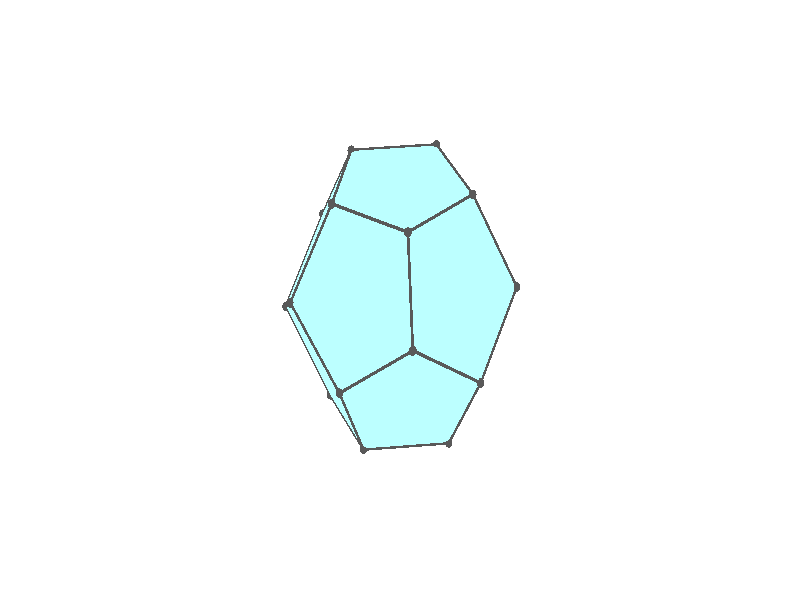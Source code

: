 #version 3.7;
global_settings{assumed_gamma 1.0}
camera{perspective location <18.750000000000000000000000, 10.825317547305481014063844, 12.499999999999996447286321> right <0.133333333333333331482962, -0.230940107675850353485814, -0.000000000000000000000000> up <-0.064951905283832905846353, -0.037499999999999998612221, 0.129903810567665811692706> direction <0.750000000000000111022302, 0.433012701892219298294151, 0.499999999999999944488849> sky <-0.433012701892219298294151, -0.249999999999999944488849, 0.866025403784438707610605> look_at <18.000000000000000000000000, 10.392304845413262270881205, 11.999999999999996447286321>}
light_source{<18.750000000000000000000000, 10.825317547305481014063844, 12.499999999999996447286321> rgb<1.0,1.0,1.0>}
background{rgb<1,1,1>}
union{union{object{union{sphere{<0.187592474085079868872938, 0.577350269189625620036566, -0.770805869563995438298321>,0.029999999999999998889777}sphere{<-0.491123473188422809965203, 0.356822089773089878850243, -0.770805869563995438298321>,0.029999999999999998889777}sphere{<-0.491123473188422865476355, -0.356822089773089767827940, -0.770805869563995438298321>,0.029999999999999998889777}sphere{<0.187592474085079730095060, -0.577350269189625620036566, -0.770805869563995438298321>,0.029999999999999998889777}sphere{<0.607061998206686048717984, -0.000000000000000148687307, -0.770805869563995438298321>,0.029999999999999998889777}} pigment{rgb<0.1,0.1,0.1>}}object{union{cylinder{<0.187592474085079868872938, 0.577350269189625620036566, -0.770805869563995438298321>,<-0.491123473188422809965203, 0.356822089773089878850243, -0.770805869563995438298321>,0.010000000000000000208167}cylinder{<-0.491123473188422809965203, 0.356822089773089878850243, -0.770805869563995438298321>,<-0.491123473188422865476355, -0.356822089773089767827940, -0.770805869563995438298321>,0.010000000000000000208167}cylinder{<-0.491123473188422865476355, -0.356822089773089767827940, -0.770805869563995438298321>,<0.187592474085079730095060, -0.577350269189625620036566, -0.770805869563995438298321>,0.010000000000000000208167}cylinder{<0.187592474085079730095060, -0.577350269189625620036566, -0.770805869563995438298321>,<0.607061998206686048717984, -0.000000000000000148687307, -0.770805869563995438298321>,0.010000000000000000208167}cylinder{<0.607061998206686048717984, -0.000000000000000148687307, -0.770805869563995438298321>,<0.187592474085079868872938, 0.577350269189625620036566, -0.770805869563995438298321>,0.010000000000000000208167}} pigment{rgb<0.1,0.1,0.1>}}object{polygon{5.000000000000000000000000,<0.187592474085079868872938, 0.577350269189625620036566, -0.770805869563995438298321>,<-0.491123473188422809965203, 0.356822089773089878850243, -0.770805869563995438298321>,<-0.491123473188422865476355, -0.356822089773089767827940, -0.770805869563995438298321>,<0.187592474085079730095060, -0.577350269189625620036566, -0.770805869563995438298321>,<0.607061998206686048717984, -0.000000000000000148687307, -0.770805869563995438298321>} pigment{rgbft<0.5,1.0,1.0,0.1,0.1>}}}union{object{union{sphere{<0.982450799445751643546032, -0.000148107924024726278489, -0.163869924864326166336070>,0.029999999999999998889777}sphere{<0.794984313485966875845179, -0.577589912844700736904713, 0.211237117954095998673125>,0.029999999999999998889777}sphere{<0.303734852172249103485768, -0.934320466886740086387420, -0.163869924864326194091646>,0.029999999999999998889777}sphere{<0.187592474085079785606212, -0.577350269189625731058868, -0.770805869563995438298321>,0.029999999999999998889777}sphere{<0.607061998206685826673379, -0.000000000000000138777878, -0.770805869563995438298321>,0.029999999999999998889777}} pigment{rgb<0.1,0.1,0.1>}}object{union{cylinder{<0.982450799445751643546032, -0.000148107924024726278489, -0.163869924864326166336070>,<0.794984313485966875845179, -0.577589912844700736904713, 0.211237117954095998673125>,0.010000000000000000208167}cylinder{<0.794984313485966875845179, -0.577589912844700736904713, 0.211237117954095998673125>,<0.303734852172249103485768, -0.934320466886740086387420, -0.163869924864326194091646>,0.010000000000000000208167}cylinder{<0.303734852172249103485768, -0.934320466886740086387420, -0.163869924864326194091646>,<0.187592474085079785606212, -0.577350269189625731058868, -0.770805869563995438298321>,0.010000000000000000208167}cylinder{<0.187592474085079785606212, -0.577350269189625731058868, -0.770805869563995438298321>,<0.607061998206685826673379, -0.000000000000000138777878, -0.770805869563995438298321>,0.010000000000000000208167}cylinder{<0.607061998206685826673379, -0.000000000000000138777878, -0.770805869563995438298321>,<0.982450799445751643546032, -0.000148107924024726278489, -0.163869924864326166336070>,0.010000000000000000208167}} pigment{rgb<0.1,0.1,0.1>}}object{polygon{5.000000000000000000000000,<0.982450799445751643546032, -0.000148107924024726278489, -0.163869924864326166336070>,<0.794984313485966875845179, -0.577589912844700736904713, 0.211237117954095998673125>,<0.303734852172249103485768, -0.934320466886740086387420, -0.163869924864326194091646>,<0.187592474085079785606212, -0.577350269189625731058868, -0.770805869563995438298321>,<0.607061998206685826673379, -0.000000000000000138777878, -0.770805869563995438298321>} pigment{rgbft<0.5,1.0,1.0,0.1,0.1>}}}union{object{union{sphere{<0.982450799445751532523730, -0.000148107924024809545216, -0.163869924864326221847222>,0.029999999999999998889777}sphere{<0.794984313485966875845179, -0.577589912844700625882410, 0.211237117954095970917550>,0.029999999999999998889777}sphere{<0.491909280610948684842043, -0.357209940822276250660394, 0.818580684133356495379985>,0.029999999999999998889777}sphere{<0.492065095112480532790755, 0.356434177248008632332699, 0.818832608062288747063917>,0.029999999999999998889777}sphere{<0.795236426645385408029654, 0.577110526064463558171269, 0.211644739433687417706764>,0.029999999999999998889777}} pigment{rgb<0.1,0.1,0.1>}}object{union{cylinder{<0.982450799445751532523730, -0.000148107924024809545216, -0.163869924864326221847222>,<0.794984313485966875845179, -0.577589912844700625882410, 0.211237117954095970917550>,0.010000000000000000208167}cylinder{<0.794984313485966875845179, -0.577589912844700625882410, 0.211237117954095970917550>,<0.491909280610948684842043, -0.357209940822276250660394, 0.818580684133356495379985>,0.010000000000000000208167}cylinder{<0.491909280610948684842043, -0.357209940822276250660394, 0.818580684133356495379985>,<0.492065095112480532790755, 0.356434177248008632332699, 0.818832608062288747063917>,0.010000000000000000208167}cylinder{<0.492065095112480532790755, 0.356434177248008632332699, 0.818832608062288747063917>,<0.795236426645385408029654, 0.577110526064463558171269, 0.211644739433687417706764>,0.010000000000000000208167}cylinder{<0.795236426645385408029654, 0.577110526064463558171269, 0.211644739433687417706764>,<0.982450799445751532523730, -0.000148107924024809545216, -0.163869924864326221847222>,0.010000000000000000208167}} pigment{rgb<0.1,0.1,0.1>}}object{polygon{5.000000000000000000000000,<0.982450799445751532523730, -0.000148107924024809545216, -0.163869924864326221847222>,<0.794984313485966875845179, -0.577589912844700625882410, 0.211237117954095970917550>,<0.491909280610948684842043, -0.357209940822276250660394, 0.818580684133356495379985>,<0.492065095112480532790755, 0.356434177248008632332699, 0.818832608062288747063917>,<0.795236426645385408029654, 0.577110526064463558171269, 0.211644739433687417706764>} pigment{rgbft<0.5,1.0,1.0,0.1,0.1>}}}union{object{union{sphere{<0.491735169303969765763895, -0.357449584477351367528541, 0.818580684133356384357683>,0.029999999999999998889777}sphere{<0.794984313485966542778272, -0.577589912844700625882410, 0.211237117954095887650823>,0.029999999999999998889777}sphere{<0.303734852172249103485768, -0.934320466886739975365117, -0.163869924864326166336070>,0.029999999999999998889777}sphere{<-0.303123156056701703597867, -0.934651745742952178019891, 0.211644739433687334440037>,0.029999999999999998889777}sphere{<-0.186932570173539203128854, -0.578125933293806237855961, 0.818832608062288413997010>,0.029999999999999998889777}} pigment{rgb<0.1,0.1,0.1>}}object{union{cylinder{<0.491735169303969765763895, -0.357449584477351367528541, 0.818580684133356384357683>,<0.794984313485966542778272, -0.577589912844700625882410, 0.211237117954095887650823>,0.010000000000000000208167}cylinder{<0.794984313485966542778272, -0.577589912844700625882410, 0.211237117954095887650823>,<0.303734852172249103485768, -0.934320466886739975365117, -0.163869924864326166336070>,0.010000000000000000208167}cylinder{<0.303734852172249103485768, -0.934320466886739975365117, -0.163869924864326166336070>,<-0.303123156056701703597867, -0.934651745742952178019891, 0.211644739433687334440037>,0.010000000000000000208167}cylinder{<-0.303123156056701703597867, -0.934651745742952178019891, 0.211644739433687334440037>,<-0.186932570173539203128854, -0.578125933293806237855961, 0.818832608062288413997010>,0.010000000000000000208167}cylinder{<-0.186932570173539203128854, -0.578125933293806237855961, 0.818832608062288413997010>,<0.491735169303969765763895, -0.357449584477351367528541, 0.818580684133356384357683>,0.010000000000000000208167}} pigment{rgb<0.1,0.1,0.1>}}object{polygon{5.000000000000000000000000,<0.491735169303969765763895, -0.357449584477351367528541, 0.818580684133356384357683>,<0.794984313485966542778272, -0.577589912844700625882410, 0.211237117954095887650823>,<0.303734852172249103485768, -0.934320466886739975365117, -0.163869924864326166336070>,<-0.303123156056701703597867, -0.934651745742952178019891, 0.211644739433687334440037>,<-0.186932570173539203128854, -0.578125933293806237855961, 0.818832608062288413997010>} pigment{rgbft<0.5,1.0,1.0,0.1,0.1>}}}union{object{union{sphere{<-0.794576522733844603507691, -0.577886190168644509057572, -0.163618000935393748118685>,0.029999999999999998889777}sphere{<-0.303278970558233496035427, -0.934651684267057691890557, 0.211392815504755582356466>,0.029999999999999998889777}sphere{<0.303734852172249047974617, -0.934320466886739864342815, -0.163869924864326221847222>,0.029999999999999998889777}sphere{<0.187592474085079757850636, -0.577350269189625620036566, -0.770805869563995327276018>,0.029999999999999998889777}sphere{<-0.491201285837514434184925, -0.357061771422357399075054, -0.770650172013335632570374>,0.029999999999999998889777}} pigment{rgb<0.1,0.1,0.1>}}object{union{cylinder{<-0.794576522733844603507691, -0.577886190168644509057572, -0.163618000935393748118685>,<-0.303278970558233496035427, -0.934651684267057691890557, 0.211392815504755582356466>,0.010000000000000000208167}cylinder{<-0.303278970558233496035427, -0.934651684267057691890557, 0.211392815504755582356466>,<0.303734852172249047974617, -0.934320466886739864342815, -0.163869924864326221847222>,0.010000000000000000208167}cylinder{<0.303734852172249047974617, -0.934320466886739864342815, -0.163869924864326221847222>,<0.187592474085079757850636, -0.577350269189625620036566, -0.770805869563995327276018>,0.010000000000000000208167}cylinder{<0.187592474085079757850636, -0.577350269189625620036566, -0.770805869563995327276018>,<-0.491201285837514434184925, -0.357061771422357399075054, -0.770650172013335632570374>,0.010000000000000000208167}cylinder{<-0.491201285837514434184925, -0.357061771422357399075054, -0.770650172013335632570374>,<-0.794576522733844603507691, -0.577886190168644509057572, -0.163618000935393748118685>,0.010000000000000000208167}} pigment{rgb<0.1,0.1,0.1>}}object{polygon{5.000000000000000000000000,<-0.794576522733844603507691, -0.577886190168644509057572, -0.163618000935393748118685>,<-0.303278970558233496035427, -0.934651684267057691890557, 0.211392815504755582356466>,<0.303734852172249047974617, -0.934320466886739864342815, -0.163869924864326221847222>,<0.187592474085079757850636, -0.577350269189625620036566, -0.770805869563995327276018>,<-0.491201285837514434184925, -0.357061771422357399075054, -0.770650172013335632570374>} pigment{rgbft<0.5,1.0,1.0,0.1,0.1>}}}union{object{union{sphere{<0.982450799445751421501427, -0.000148107924024726251384, -0.163869924864326194091646>,0.029999999999999998889777}sphere{<0.795188218849392280951349, 0.577258695464382687312366, 0.211392815504755221533983>,0.029999999999999998889777}sphere{<0.304064777980759926023779, 0.934263833217871098035801, -0.163618000935394358741348>,0.029999999999999998889777}sphere{<0.187796379448505301734684, 0.577498339119457693158211, -0.770650172013335965637282>,0.029999999999999998889777}sphere{<0.607061998206685715651076, -0.000000000000000138730444, -0.770805869563995327276018>,0.029999999999999998889777}} pigment{rgb<0.1,0.1,0.1>}}object{union{cylinder{<0.982450799445751421501427, -0.000148107924024726251384, -0.163869924864326194091646>,<0.795188218849392280951349, 0.577258695464382687312366, 0.211392815504755221533983>,0.010000000000000000208167}cylinder{<0.795188218849392280951349, 0.577258695464382687312366, 0.211392815504755221533983>,<0.304064777980759926023779, 0.934263833217871098035801, -0.163618000935394358741348>,0.010000000000000000208167}cylinder{<0.304064777980759926023779, 0.934263833217871098035801, -0.163618000935394358741348>,<0.187796379448505301734684, 0.577498339119457693158211, -0.770650172013335965637282>,0.010000000000000000208167}cylinder{<0.187796379448505301734684, 0.577498339119457693158211, -0.770650172013335965637282>,<0.607061998206685715651076, -0.000000000000000138730444, -0.770805869563995327276018>,0.010000000000000000208167}cylinder{<0.607061998206685715651076, -0.000000000000000138730444, -0.770805869563995327276018>,<0.982450799445751421501427, -0.000148107924024726251384, -0.163869924864326194091646>,0.010000000000000000208167}} pigment{rgb<0.1,0.1,0.1>}}object{polygon{5.000000000000000000000000,<0.982450799445751421501427, -0.000148107924024726251384, -0.163869924864326194091646>,<0.795188218849392280951349, 0.577258695464382687312366, 0.211392815504755221533983>,<0.304064777980759926023779, 0.934263833217871098035801, -0.163618000935394358741348>,<0.187796379448505301734684, 0.577498339119457693158211, -0.770650172013335965637282>,<0.607061998206685715651076, -0.000000000000000138730444, -0.770805869563995327276018>} pigment{rgbft<0.5,1.0,1.0,0.1,0.1>}}}union{object{union{sphere{<-0.794906448542355481556854, 0.577350269189625731058868, -0.163869924864326388380675>,0.029999999999999998889777}sphere{<-0.491123473188422754454052, 0.356822089773089878850243, -0.770805869563995327276018>,0.029999999999999998889777}sphere{<-0.491123473188422865476355, -0.356822089773089767827940, -0.770805869563995327276018>,0.029999999999999998889777}sphere{<-0.794906448542355592579156, -0.577350269189625509014263, -0.163869924864326388380675>,0.029999999999999998889777}sphere{<-0.982654652514657667161657, 0.000000000000000006851339, 0.211237117954095665606218>,0.029999999999999998889777}} pigment{rgb<0.1,0.1,0.1>}}object{union{cylinder{<-0.794906448542355481556854, 0.577350269189625731058868, -0.163869924864326388380675>,<-0.491123473188422754454052, 0.356822089773089878850243, -0.770805869563995327276018>,0.010000000000000000208167}cylinder{<-0.491123473188422754454052, 0.356822089773089878850243, -0.770805869563995327276018>,<-0.491123473188422865476355, -0.356822089773089767827940, -0.770805869563995327276018>,0.010000000000000000208167}cylinder{<-0.491123473188422865476355, -0.356822089773089767827940, -0.770805869563995327276018>,<-0.794906448542355592579156, -0.577350269189625509014263, -0.163869924864326388380675>,0.010000000000000000208167}cylinder{<-0.794906448542355592579156, -0.577350269189625509014263, -0.163869924864326388380675>,<-0.982654652514657667161657, 0.000000000000000006851339, 0.211237117954095665606218>,0.010000000000000000208167}cylinder{<-0.982654652514657667161657, 0.000000000000000006851339, 0.211237117954095665606218>,<-0.794906448542355481556854, 0.577350269189625731058868, -0.163869924864326388380675>,0.010000000000000000208167}} pigment{rgb<0.1,0.1,0.1>}}object{polygon{5.000000000000000000000000,<-0.794906448542355481556854, 0.577350269189625731058868, -0.163869924864326388380675>,<-0.491123473188422754454052, 0.356822089773089878850243, -0.770805869563995327276018>,<-0.491123473188422865476355, -0.356822089773089767827940, -0.770805869563995327276018>,<-0.794906448542355592579156, -0.577350269189625509014263, -0.163869924864326388380675>,<-0.982654652514657667161657, 0.000000000000000006851339, 0.211237117954095665606218>} pigment{rgbft<0.5,1.0,1.0,0.1,0.1>}}}union{object{union{sphere{<-0.794906448542355592579156, 0.577350269189625731058868, -0.163869924864326443891827>,0.029999999999999998889777}sphere{<-0.304142727538680657239922, 0.934320466886739753320512, 0.211644739433687417706764>,0.029999999999999998889777}sphere{<-0.188582271485341151917581, 0.577589912844699959748596, 0.818832608062288636041615>,0.029999999999999998889777}sphere{<-0.607925702892613717409631, 0.000148107924024171166977, 0.818580684133356384357683>,0.029999999999999998889777}sphere{<-0.982654652514657778183960, -0.000000000000000027755576, 0.211237117954095693361793>,0.029999999999999998889777}} pigment{rgb<0.1,0.1,0.1>}}object{union{cylinder{<-0.794906448542355592579156, 0.577350269189625731058868, -0.163869924864326443891827>,<-0.304142727538680657239922, 0.934320466886739753320512, 0.211644739433687417706764>,0.010000000000000000208167}cylinder{<-0.304142727538680657239922, 0.934320466886739753320512, 0.211644739433687417706764>,<-0.188582271485341151917581, 0.577589912844699959748596, 0.818832608062288636041615>,0.010000000000000000208167}cylinder{<-0.188582271485341151917581, 0.577589912844699959748596, 0.818832608062288636041615>,<-0.607925702892613717409631, 0.000148107924024171166977, 0.818580684133356384357683>,0.010000000000000000208167}cylinder{<-0.607925702892613717409631, 0.000148107924024171166977, 0.818580684133356384357683>,<-0.982654652514657778183960, -0.000000000000000027755576, 0.211237117954095693361793>,0.010000000000000000208167}cylinder{<-0.982654652514657778183960, -0.000000000000000027755576, 0.211237117954095693361793>,<-0.794906448542355592579156, 0.577350269189625731058868, -0.163869924864326443891827>,0.010000000000000000208167}} pigment{rgb<0.1,0.1,0.1>}}object{polygon{5.000000000000000000000000,<-0.794906448542355592579156, 0.577350269189625731058868, -0.163869924864326443891827>,<-0.304142727538680657239922, 0.934320466886739753320512, 0.211644739433687417706764>,<-0.188582271485341151917581, 0.577589912844699959748596, 0.818832608062288636041615>,<-0.607925702892613717409631, 0.000148107924024171166977, 0.818580684133356384357683>,<-0.982654652514657778183960, -0.000000000000000027755576, 0.211237117954095693361793>} pigment{rgbft<0.5,1.0,1.0,0.1,0.1>}}}union{object{union{sphere{<-0.794906448542355592579156, 0.577350269189625731058868, -0.163869924864326443891827>,0.029999999999999998889777}sphere{<-0.304142727538680712751074, 0.934320466886739864342815, 0.211644739433687473217915>,0.029999999999999998889777}sphere{<0.303122966809940941335100, 0.934651684267057358823649, -0.163210274888481166044585>,0.029999999999999998889777}sphere{<0.187670085115519469365353, 0.577886190168644398035269, -0.770398078890923820871706>,0.029999999999999998889777}sphere{<-0.490949414219375379619947, 0.357061771422357454586205, -0.770805764996674303013435>,0.029999999999999998889777}} pigment{rgb<0.1,0.1,0.1>}}object{union{cylinder{<-0.794906448542355592579156, 0.577350269189625731058868, -0.163869924864326443891827>,<-0.304142727538680712751074, 0.934320466886739864342815, 0.211644739433687473217915>,0.010000000000000000208167}cylinder{<-0.304142727538680712751074, 0.934320466886739864342815, 0.211644739433687473217915>,<0.303122966809940941335100, 0.934651684267057358823649, -0.163210274888481166044585>,0.010000000000000000208167}cylinder{<0.303122966809940941335100, 0.934651684267057358823649, -0.163210274888481166044585>,<0.187670085115519469365353, 0.577886190168644398035269, -0.770398078890923820871706>,0.010000000000000000208167}cylinder{<0.187670085115519469365353, 0.577886190168644398035269, -0.770398078890923820871706>,<-0.490949414219375379619947, 0.357061771422357454586205, -0.770805764996674303013435>,0.010000000000000000208167}cylinder{<-0.490949414219375379619947, 0.357061771422357454586205, -0.770805764996674303013435>,<-0.794906448542355592579156, 0.577350269189625731058868, -0.163869924864326443891827>,0.010000000000000000208167}} pigment{rgb<0.1,0.1,0.1>}}object{polygon{5.000000000000000000000000,<-0.794906448542355592579156, 0.577350269189625731058868, -0.163869924864326443891827>,<-0.304142727538680712751074, 0.934320466886739864342815, 0.211644739433687473217915>,<0.303122966809940941335100, 0.934651684267057358823649, -0.163210274888481166044585>,<0.187670085115519469365353, 0.577886190168644398035269, -0.770398078890923820871706>,<-0.490949414219375379619947, 0.357061771422357454586205, -0.770805764996674303013435>} pigment{rgbft<0.5,1.0,1.0,0.1,0.1>}}}union{object{union{sphere{<0.303278507423572318835170, 0.934651745742952511086798, -0.162958181766068604945374>,0.029999999999999998889777}sphere{<-0.304142727538680657239922, 0.934320466886739753320512, 0.211644739433687417706764>,0.029999999999999998889777}sphere{<-0.188582271485341207428732, 0.577589912844699959748596, 0.818832608062288525019312>,0.029999999999999998889777}sphere{<0.490259253073313971960090, 0.357449584477350978950483, 0.819492427231613973503954>,0.029999999999999998889777}sphere{<0.794245932172019886152725, 0.578125933293806348878263, 0.212712349276084899951655>,0.029999999999999998889777}} pigment{rgb<0.1,0.1,0.1>}}object{union{cylinder{<0.303278507423572318835170, 0.934651745742952511086798, -0.162958181766068604945374>,<-0.304142727538680657239922, 0.934320466886739753320512, 0.211644739433687417706764>,0.010000000000000000208167}cylinder{<-0.304142727538680657239922, 0.934320466886739753320512, 0.211644739433687417706764>,<-0.188582271485341207428732, 0.577589912844699959748596, 0.818832608062288525019312>,0.010000000000000000208167}cylinder{<-0.188582271485341207428732, 0.577589912844699959748596, 0.818832608062288525019312>,<0.490259253073313971960090, 0.357449584477350978950483, 0.819492427231613973503954>,0.010000000000000000208167}cylinder{<0.490259253073313971960090, 0.357449584477350978950483, 0.819492427231613973503954>,<0.794245932172019886152725, 0.578125933293806348878263, 0.212712349276084899951655>,0.010000000000000000208167}cylinder{<0.794245932172019886152725, 0.578125933293806348878263, 0.212712349276084899951655>,<0.303278507423572318835170, 0.934651745742952511086798, -0.162958181766068604945374>,0.010000000000000000208167}} pigment{rgb<0.1,0.1,0.1>}}object{polygon{5.000000000000000000000000,<0.303278507423572318835170, 0.934651745742952511086798, -0.162958181766068604945374>,<-0.304142727538680657239922, 0.934320466886739753320512, 0.211644739433687417706764>,<-0.188582271485341207428732, 0.577589912844699959748596, 0.818832608062288525019312>,<0.490259253073313971960090, 0.357449584477350978950483, 0.819492427231613973503954>,<0.794245932172019886152725, 0.578125933293806348878263, 0.212712349276084899951655>} pigment{rgbft<0.5,1.0,1.0,0.1,0.1>}}}union{object{union{sphere{<0.490336864103753600208080, -0.356434177248009298466513, 0.819900217904685368885964>,0.029999999999999998889777}sphere{<0.490181323490122389241463, 0.357209940822275751060033, 0.819648124782273224120388>,0.029999999999999998889777}sphere{<-0.188582271485341068650854, 0.577589912844700070770898, 0.818832608062288747063917>,0.029999999999999998889777}sphere{<-0.607925702892613717409631, 0.000148107924024060144674, 0.818580684133356495379985>,0.029999999999999998889777}sphere{<-0.188330601485855009258330, -0.577110526064464113282781, 0.819240503302681388753115>,0.029999999999999998889777}} pigment{rgb<0.1,0.1,0.1>}}object{union{cylinder{<0.490336864103753600208080, -0.356434177248009298466513, 0.819900217904685368885964>,<0.490181323490122389241463, 0.357209940822275751060033, 0.819648124782273224120388>,0.010000000000000000208167}cylinder{<0.490181323490122389241463, 0.357209940822275751060033, 0.819648124782273224120388>,<-0.188582271485341068650854, 0.577589912844700070770898, 0.818832608062288747063917>,0.010000000000000000208167}cylinder{<-0.188582271485341068650854, 0.577589912844700070770898, 0.818832608062288747063917>,<-0.607925702892613717409631, 0.000148107924024060144674, 0.818580684133356495379985>,0.010000000000000000208167}cylinder{<-0.607925702892613717409631, 0.000148107924024060144674, 0.818580684133356495379985>,<-0.188330601485855009258330, -0.577110526064464113282781, 0.819240503302681388753115>,0.010000000000000000208167}cylinder{<-0.188330601485855009258330, -0.577110526064464113282781, 0.819240503302681388753115>,<0.490336864103753600208080, -0.356434177248009298466513, 0.819900217904685368885964>,0.010000000000000000208167}} pigment{rgb<0.1,0.1,0.1>}}object{polygon{5.000000000000000000000000,<0.490336864103753600208080, -0.356434177248009298466513, 0.819900217904685368885964>,<0.490181323490122389241463, 0.357209940822275751060033, 0.819648124782273224120388>,<-0.188582271485341068650854, 0.577589912844700070770898, 0.818832608062288747063917>,<-0.607925702892613717409631, 0.000148107924024060144674, 0.818580684133356495379985>,<-0.188330601485855009258330, -0.577110526064464113282781, 0.819240503302681388753115>} pigment{rgbft<0.5,1.0,1.0,0.1,0.1>}}}union{object{union{sphere{<-0.794858482287642331698407, -0.577498339119457582135908, -0.163617896368073695301248>,0.029999999999999998889777}sphere{<-0.304065116508241639614596, -0.934263833217871098035801, 0.212052530106757786132476>,0.029999999999999998889777}sphere{<-0.188534305230627918792408, -0.577258695464383131401576, 0.819084636558541245854315>,0.029999999999999998889777}sphere{<-0.607925702892613828431934, 0.000148107924024171166977, 0.818580684133356384357683>,0.029999999999999998889777}sphere{<-0.982654652514657778183960, -0.000000000000000027735247, 0.211237117954095693361793>,0.029999999999999998889777}} pigment{rgb<0.1,0.1,0.1>}}object{union{cylinder{<-0.794858482287642331698407, -0.577498339119457582135908, -0.163617896368073695301248>,<-0.304065116508241639614596, -0.934263833217871098035801, 0.212052530106757786132476>,0.010000000000000000208167}cylinder{<-0.304065116508241639614596, -0.934263833217871098035801, 0.212052530106757786132476>,<-0.188534305230627918792408, -0.577258695464383131401576, 0.819084636558541245854315>,0.010000000000000000208167}cylinder{<-0.188534305230627918792408, -0.577258695464383131401576, 0.819084636558541245854315>,<-0.607925702892613828431934, 0.000148107924024171166977, 0.818580684133356384357683>,0.010000000000000000208167}cylinder{<-0.607925702892613828431934, 0.000148107924024171166977, 0.818580684133356384357683>,<-0.982654652514657778183960, -0.000000000000000027735247, 0.211237117954095693361793>,0.010000000000000000208167}cylinder{<-0.982654652514657778183960, -0.000000000000000027735247, 0.211237117954095693361793>,<-0.794858482287642331698407, -0.577498339119457582135908, -0.163617896368073695301248>,0.010000000000000000208167}} pigment{rgb<0.1,0.1,0.1>}}object{polygon{5.000000000000000000000000,<-0.794858482287642331698407, -0.577498339119457582135908, -0.163617896368073695301248>,<-0.304065116508241639614596, -0.934263833217871098035801, 0.212052530106757786132476>,<-0.188534305230627918792408, -0.577258695464383131401576, 0.819084636558541245854315>,<-0.607925702892613828431934, 0.000148107924024171166977, 0.818580684133356384357683>,<-0.982654652514657778183960, -0.000000000000000027735247, 0.211237117954095693361793>} pigment{rgbft<0.5,1.0,1.0,0.1,0.1>}}}}
